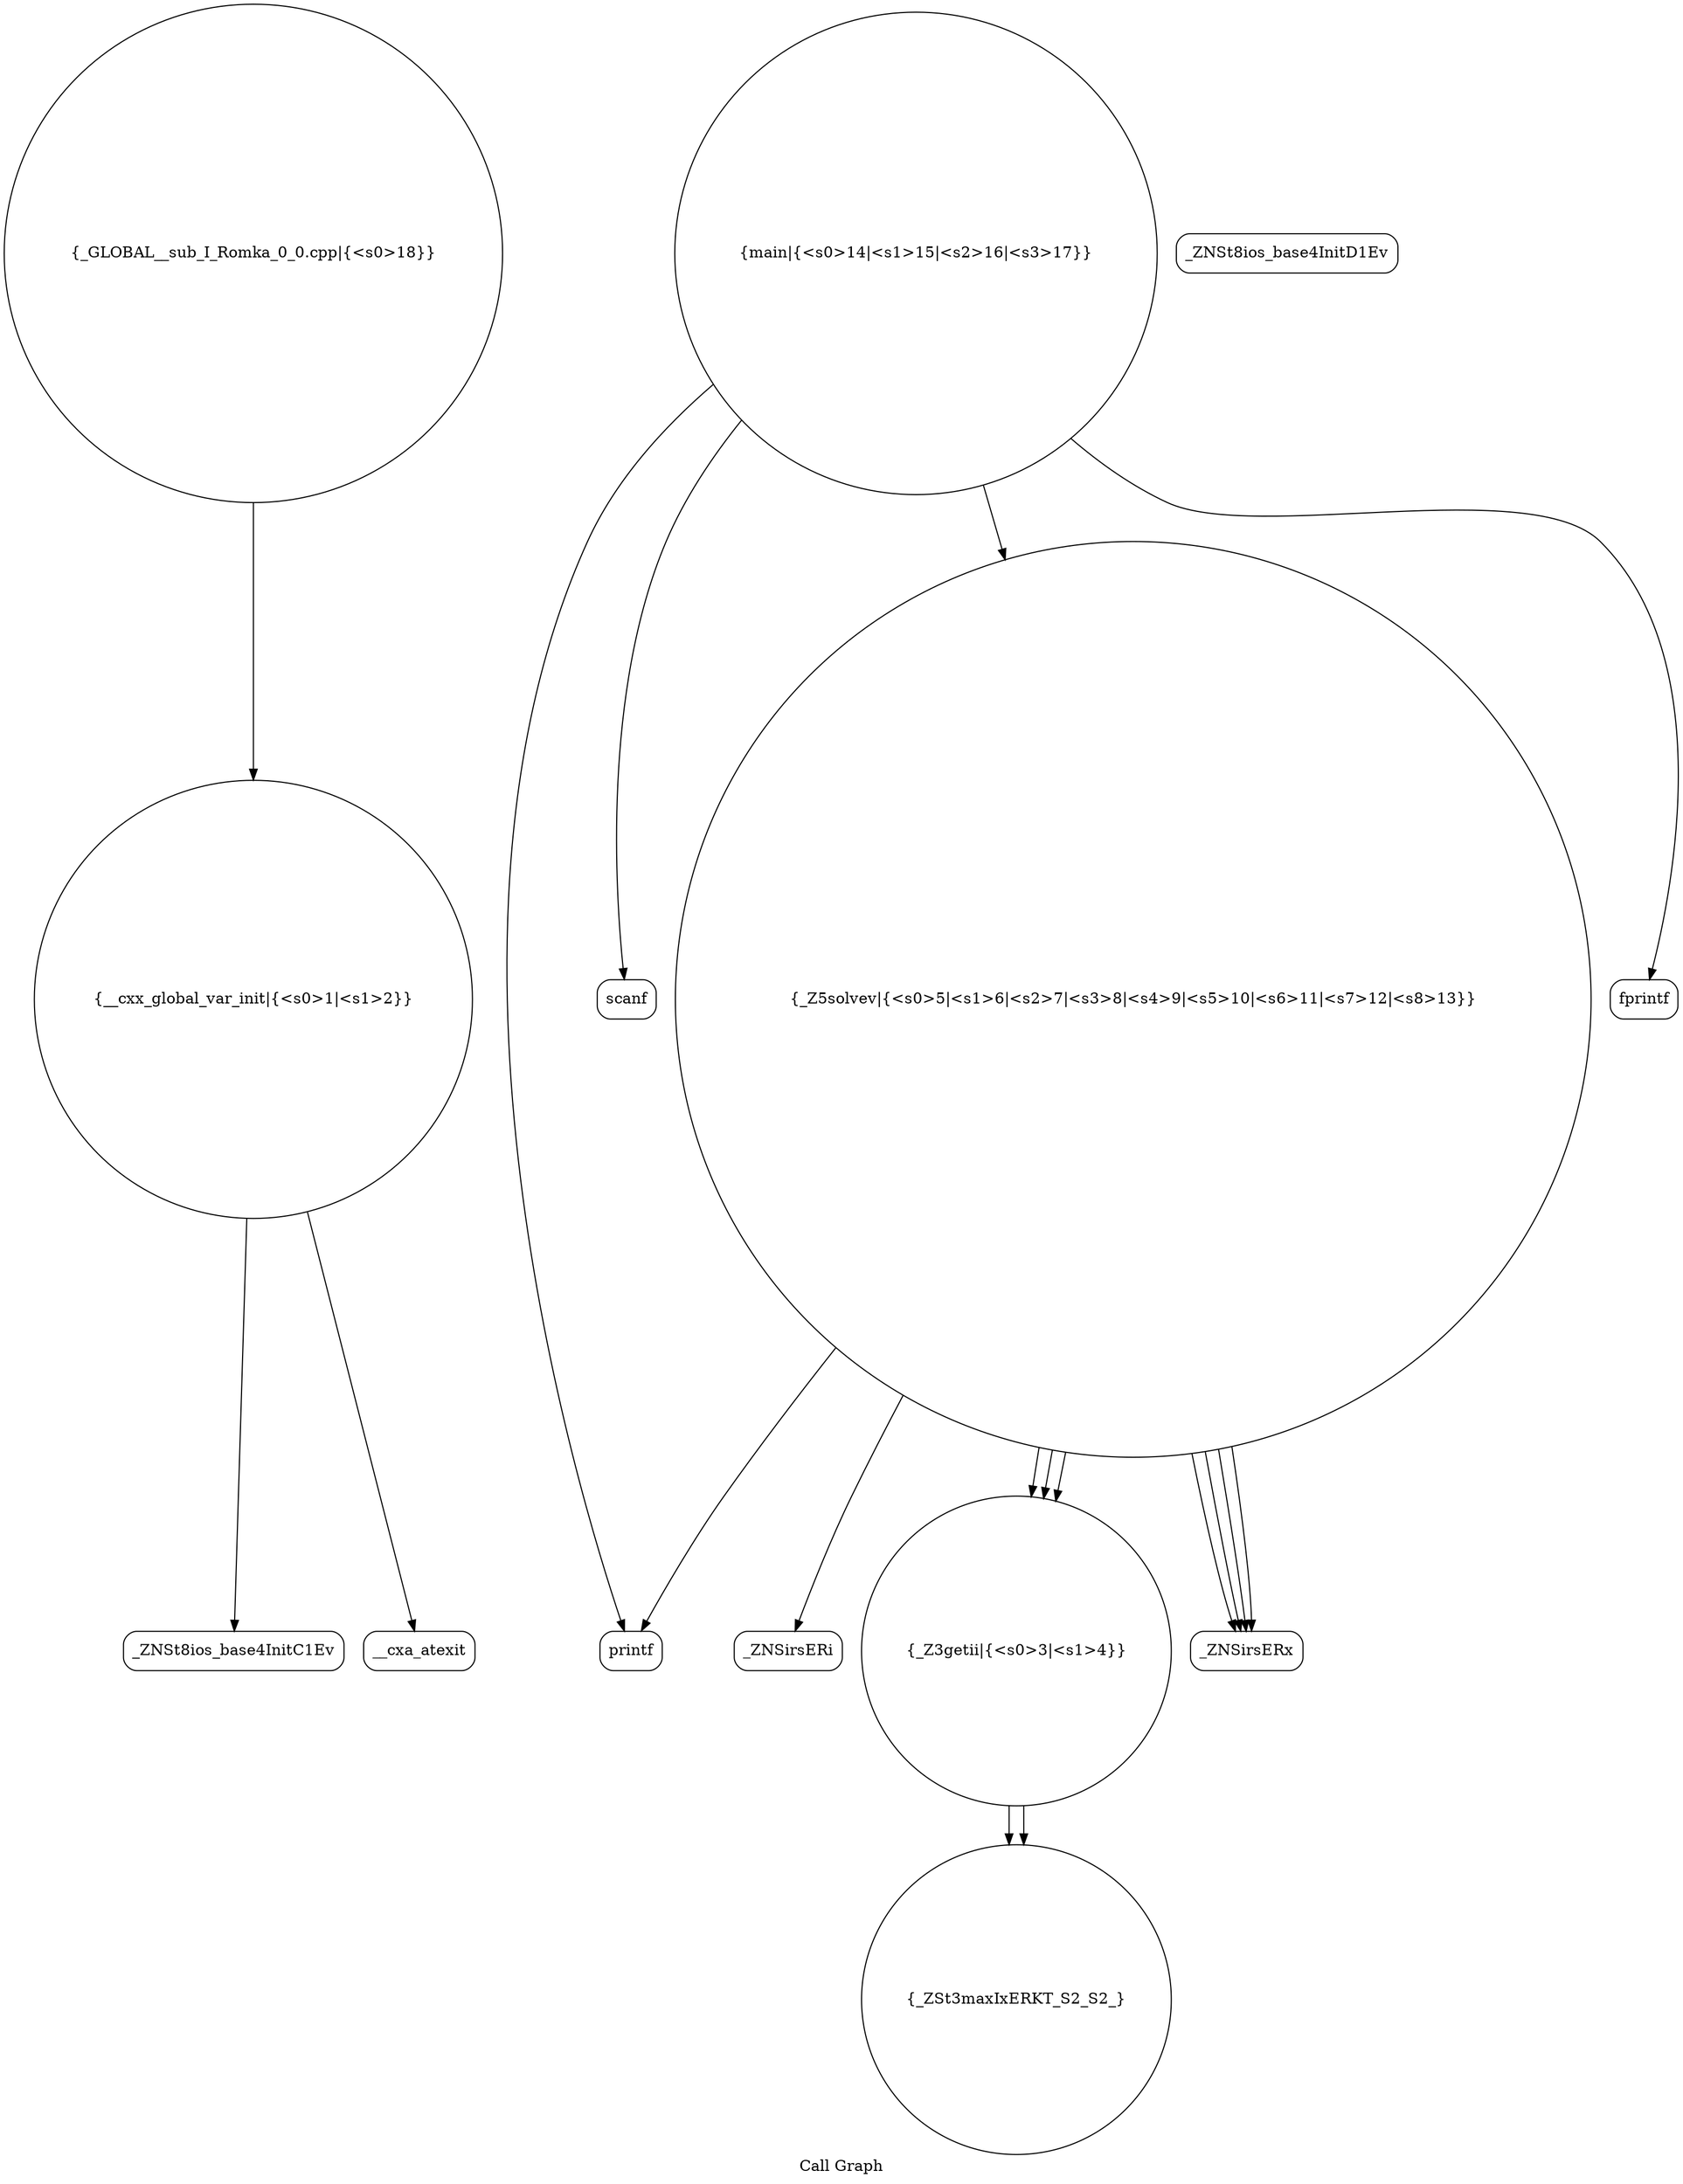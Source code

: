 digraph "Call Graph" {
	label="Call Graph";

	Node0x559cc1127130 [shape=record,shape=circle,label="{__cxx_global_var_init|{<s0>1|<s1>2}}"];
	Node0x559cc1127130:s0 -> Node0x559cc11275c0[color=black];
	Node0x559cc1127130:s1 -> Node0x559cc11276c0[color=black];
	Node0x559cc11278c0 [shape=record,shape=Mrecord,label="{_ZNSirsERi}"];
	Node0x559cc1127640 [shape=record,shape=Mrecord,label="{_ZNSt8ios_base4InitD1Ev}"];
	Node0x559cc11279c0 [shape=record,shape=Mrecord,label="{printf}"];
	Node0x559cc1127740 [shape=record,shape=circle,label="{_Z3getii|{<s0>3|<s1>4}}"];
	Node0x559cc1127740:s0 -> Node0x559cc11277c0[color=black];
	Node0x559cc1127740:s1 -> Node0x559cc11277c0[color=black];
	Node0x559cc1127ac0 [shape=record,shape=Mrecord,label="{scanf}"];
	Node0x559cc1127840 [shape=record,shape=circle,label="{_Z5solvev|{<s0>5|<s1>6|<s2>7|<s3>8|<s4>9|<s5>10|<s6>11|<s7>12|<s8>13}}"];
	Node0x559cc1127840:s0 -> Node0x559cc11278c0[color=black];
	Node0x559cc1127840:s1 -> Node0x559cc1127940[color=black];
	Node0x559cc1127840:s2 -> Node0x559cc1127940[color=black];
	Node0x559cc1127840:s3 -> Node0x559cc1127940[color=black];
	Node0x559cc1127840:s4 -> Node0x559cc1127940[color=black];
	Node0x559cc1127840:s5 -> Node0x559cc1127740[color=black];
	Node0x559cc1127840:s6 -> Node0x559cc1127740[color=black];
	Node0x559cc1127840:s7 -> Node0x559cc1127740[color=black];
	Node0x559cc1127840:s8 -> Node0x559cc11279c0[color=black];
	Node0x559cc1127bc0 [shape=record,shape=circle,label="{_GLOBAL__sub_I_Romka_0_0.cpp|{<s0>18}}"];
	Node0x559cc1127bc0:s0 -> Node0x559cc1127130[color=black];
	Node0x559cc11275c0 [shape=record,shape=Mrecord,label="{_ZNSt8ios_base4InitC1Ev}"];
	Node0x559cc1127940 [shape=record,shape=Mrecord,label="{_ZNSirsERx}"];
	Node0x559cc11276c0 [shape=record,shape=Mrecord,label="{__cxa_atexit}"];
	Node0x559cc1127a40 [shape=record,shape=circle,label="{main|{<s0>14|<s1>15|<s2>16|<s3>17}}"];
	Node0x559cc1127a40:s0 -> Node0x559cc1127ac0[color=black];
	Node0x559cc1127a40:s1 -> Node0x559cc11279c0[color=black];
	Node0x559cc1127a40:s2 -> Node0x559cc1127840[color=black];
	Node0x559cc1127a40:s3 -> Node0x559cc1127b40[color=black];
	Node0x559cc11277c0 [shape=record,shape=circle,label="{_ZSt3maxIxERKT_S2_S2_}"];
	Node0x559cc1127b40 [shape=record,shape=Mrecord,label="{fprintf}"];
}
